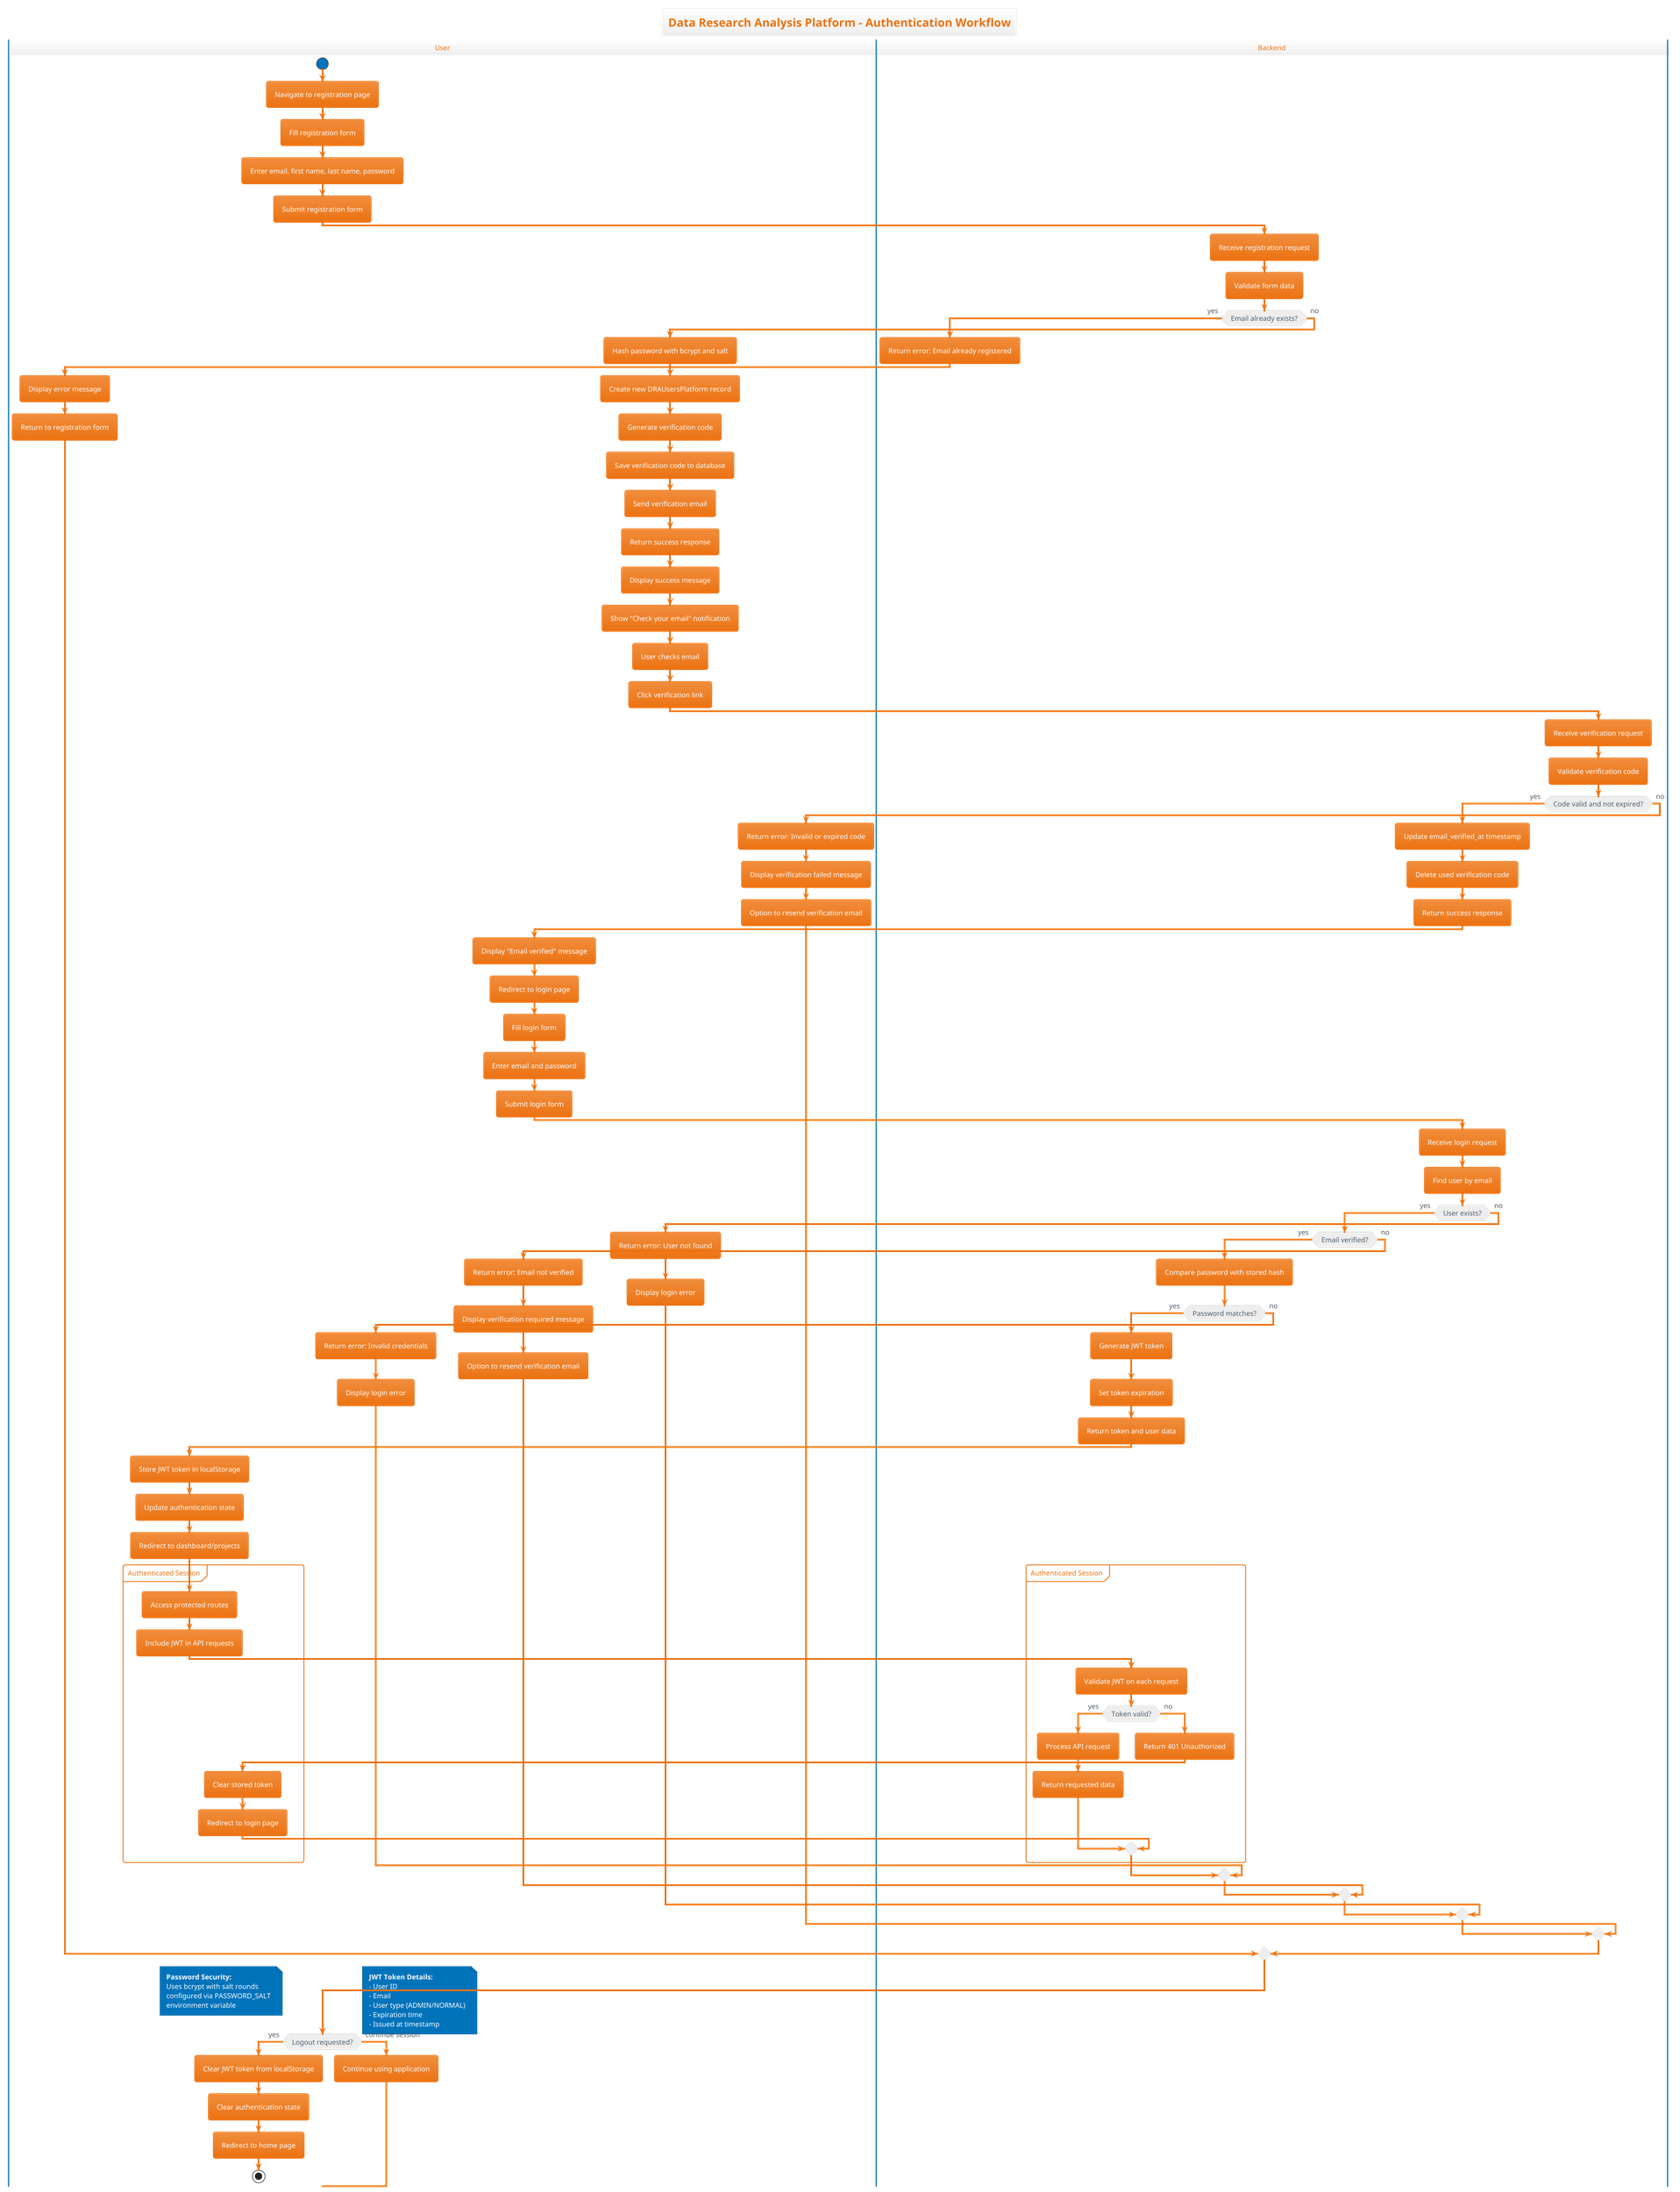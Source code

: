 @startuml Authentication_Activity_Diagram
!theme aws-orange
title Data Research Analysis Platform - Authentication Workflow

|User|
start

:Navigate to registration page;

:Fill registration form;
:Enter email, first name, last name, password;

:Submit registration form;

|Backend|
:Receive registration request;
:Validate form data;

if (Email already exists?) then (yes)
    :Return error: Email already registered;
    |User|
    :Display error message;
    :Return to registration form;
else (no)
    :Hash password with bcrypt and salt;
    :Create new DRAUsersPlatform record;
    :Generate verification code;
    :Save verification code to database;
    :Send verification email;
    :Return success response;
    
    |User|
    :Display success message;
    :Show "Check your email" notification;
    
    :User checks email;
    :Click verification link;
    
    |Backend|
    :Receive verification request;
    :Validate verification code;
    
    if (Code valid and not expired?) then (yes)
        :Update email_verified_at timestamp;
        :Delete used verification code;
        :Return success response;
        
        |User|
        :Display "Email verified" message;
        :Redirect to login page;
        
        :Fill login form;
        :Enter email and password;
        :Submit login form;
        
        |Backend|
        :Receive login request;
        :Find user by email;
        
        if (User exists?) then (yes)
            if (Email verified?) then (yes)
                :Compare password with stored hash;
                
                if (Password matches?) then (yes)
                    :Generate JWT token;
                    :Set token expiration;
                    :Return token and user data;
                    
                    |User|
                    :Store JWT token in localStorage;
                    :Update authentication state;
                    :Redirect to dashboard/projects;
                    
                    partition "Authenticated Session" {
                        :Access protected routes;
                        :Include JWT in API requests;
                        
                        |Backend|
                        :Validate JWT on each request;
                        
                        if (Token valid?) then (yes)
                            :Process API request;
                            :Return requested data;
                        else (no)
                            :Return 401 Unauthorized;
                            
                            |User|
                            :Clear stored token;
                            :Redirect to login page;
                        endif
                    }
                    
                else (no)
                    :Return error: Invalid credentials;
                    |User|
                    :Display login error;
                endif
            else (no)
                :Return error: Email not verified;
                |User|
                :Display verification required message;
                :Option to resend verification email;
            endif
        else (no)
            :Return error: User not found;
            |User|
            :Display login error;
        endif
    else (no)
        :Return error: Invalid or expired code;
        |User|
        :Display verification failed message;
        :Option to resend verification email;
    endif
endif

|User|
if (Logout requested?) then (yes)
    :Clear JWT token from localStorage;
    :Clear authentication state;
    :Redirect to home page;
    stop
else (continue session)
    :Continue using application;
endif

floating note right
  **JWT Token Details:**
  - User ID
  - Email
  - User type (ADMIN/NORMAL)
  - Expiration time
  - Issued at timestamp
end note

floating note left
  **Password Security:**
  Uses bcrypt with salt rounds
  configured via PASSWORD_SALT
  environment variable
end note

floating note right
  **Email Verification:**
  Verification code expires after
  configured time period
  Links contain UUID codes
  One-time use only
end note

@enduml
